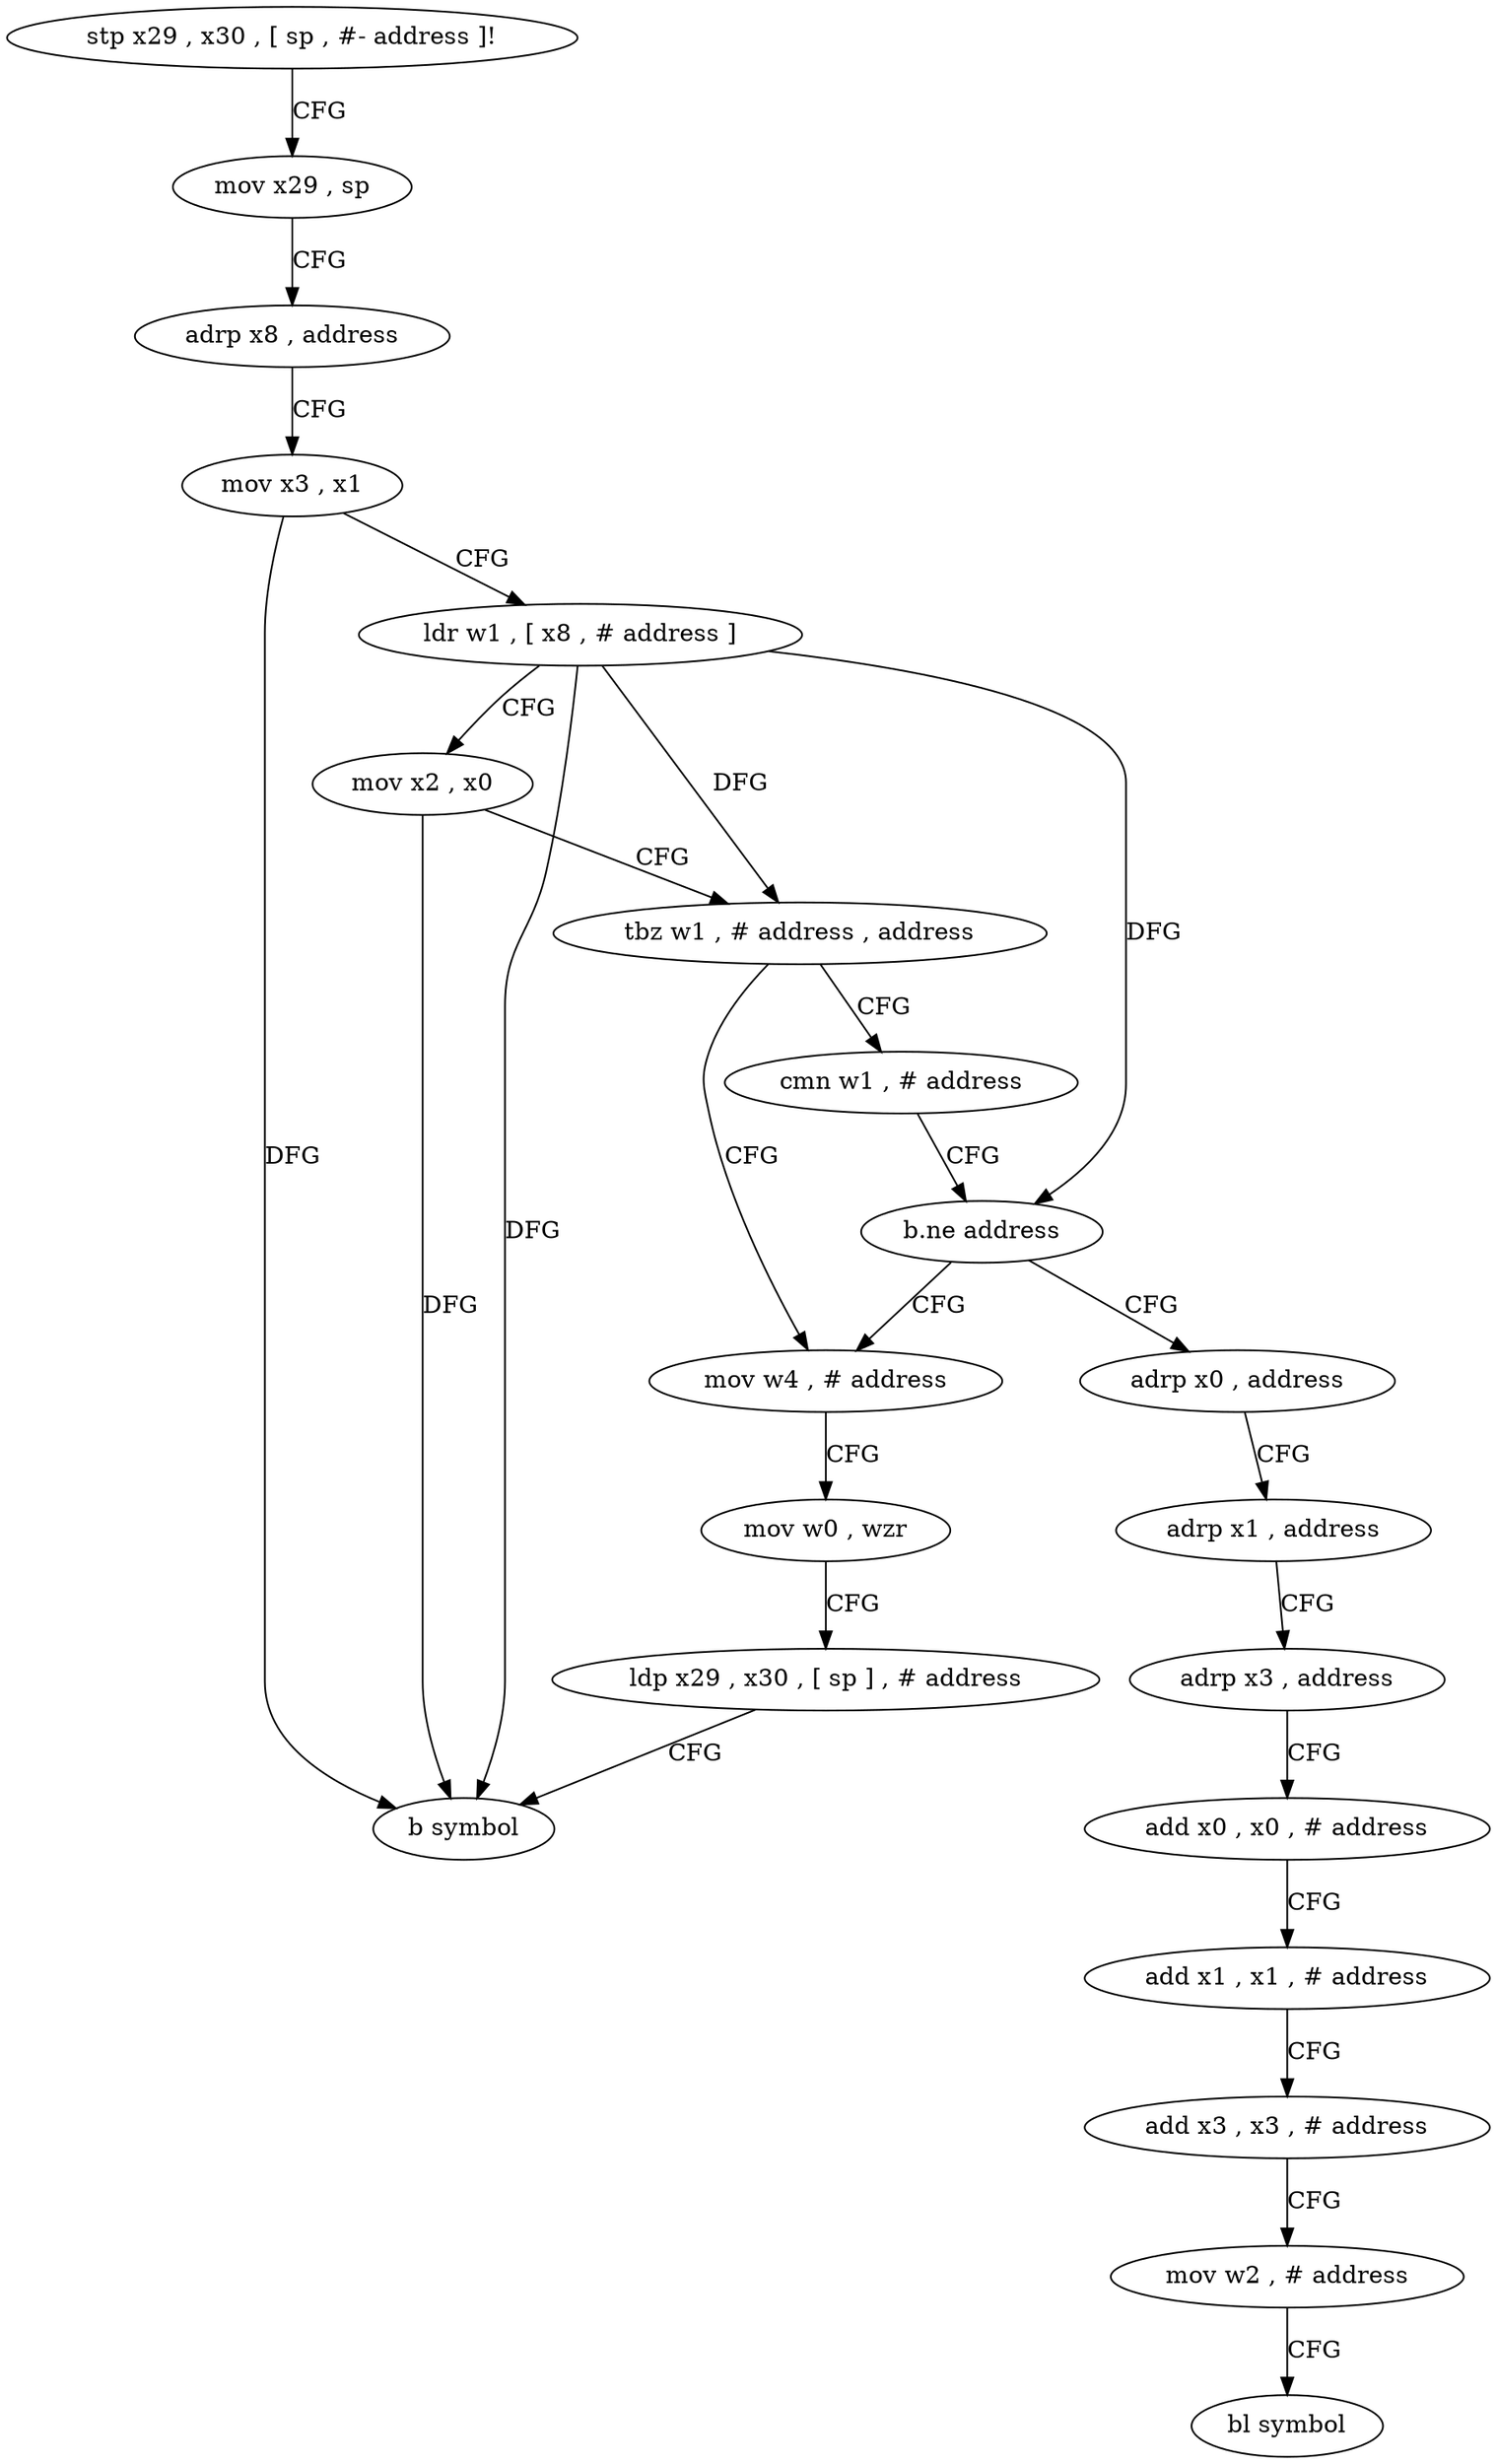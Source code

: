 digraph "func" {
"4232336" [label = "stp x29 , x30 , [ sp , #- address ]!" ]
"4232340" [label = "mov x29 , sp" ]
"4232344" [label = "adrp x8 , address" ]
"4232348" [label = "mov x3 , x1" ]
"4232352" [label = "ldr w1 , [ x8 , # address ]" ]
"4232356" [label = "mov x2 , x0" ]
"4232360" [label = "tbz w1 , # address , address" ]
"4232372" [label = "mov w4 , # address" ]
"4232364" [label = "cmn w1 , # address" ]
"4232376" [label = "mov w0 , wzr" ]
"4232380" [label = "ldp x29 , x30 , [ sp ] , # address" ]
"4232384" [label = "b symbol" ]
"4232368" [label = "b.ne address" ]
"4232388" [label = "adrp x0 , address" ]
"4232392" [label = "adrp x1 , address" ]
"4232396" [label = "adrp x3 , address" ]
"4232400" [label = "add x0 , x0 , # address" ]
"4232404" [label = "add x1 , x1 , # address" ]
"4232408" [label = "add x3 , x3 , # address" ]
"4232412" [label = "mov w2 , # address" ]
"4232416" [label = "bl symbol" ]
"4232336" -> "4232340" [ label = "CFG" ]
"4232340" -> "4232344" [ label = "CFG" ]
"4232344" -> "4232348" [ label = "CFG" ]
"4232348" -> "4232352" [ label = "CFG" ]
"4232348" -> "4232384" [ label = "DFG" ]
"4232352" -> "4232356" [ label = "CFG" ]
"4232352" -> "4232360" [ label = "DFG" ]
"4232352" -> "4232384" [ label = "DFG" ]
"4232352" -> "4232368" [ label = "DFG" ]
"4232356" -> "4232360" [ label = "CFG" ]
"4232356" -> "4232384" [ label = "DFG" ]
"4232360" -> "4232372" [ label = "CFG" ]
"4232360" -> "4232364" [ label = "CFG" ]
"4232372" -> "4232376" [ label = "CFG" ]
"4232364" -> "4232368" [ label = "CFG" ]
"4232376" -> "4232380" [ label = "CFG" ]
"4232380" -> "4232384" [ label = "CFG" ]
"4232368" -> "4232388" [ label = "CFG" ]
"4232368" -> "4232372" [ label = "CFG" ]
"4232388" -> "4232392" [ label = "CFG" ]
"4232392" -> "4232396" [ label = "CFG" ]
"4232396" -> "4232400" [ label = "CFG" ]
"4232400" -> "4232404" [ label = "CFG" ]
"4232404" -> "4232408" [ label = "CFG" ]
"4232408" -> "4232412" [ label = "CFG" ]
"4232412" -> "4232416" [ label = "CFG" ]
}
